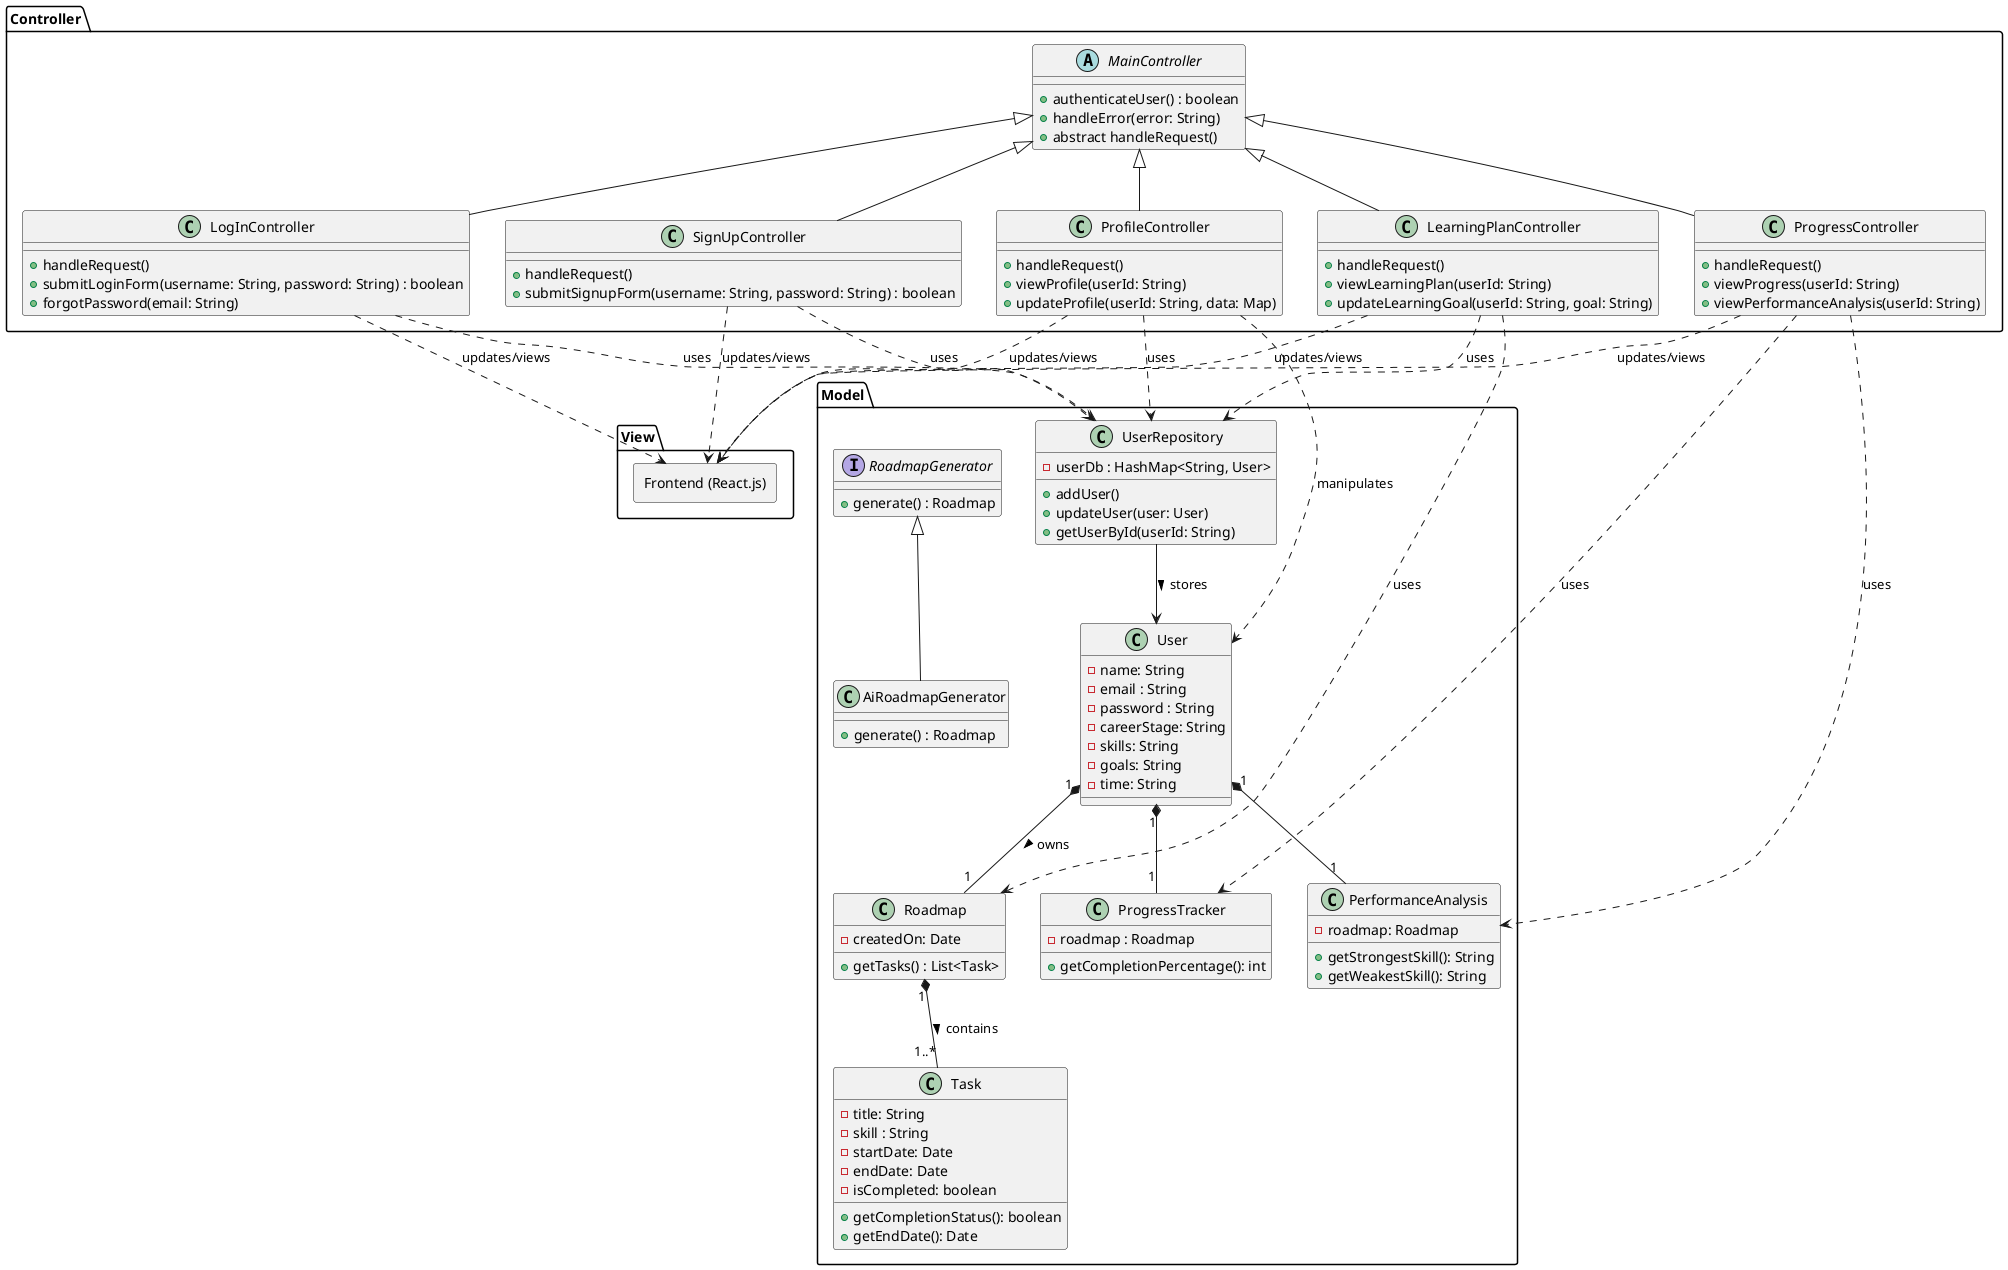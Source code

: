@startuml

allowmixing

package "View" {
    rectangle "Frontend (React.js)" as Frontend
}

package "Controller" {
    abstract class MainController
    class LogInController
    class ProfileController
    class LearningPlanController
    class ProgressController

    MainController <|-- LogInController
    MainController <|-- SignUpController
    MainController <|-- ProfileController
    MainController <|-- LearningPlanController
    MainController <|-- ProgressController

    abstract class MainController {
        + authenticateUser() : boolean
        + handleError(error: String)
        + abstract handleRequest()
    }

    class LogInController {
        + handleRequest()
        + submitLoginForm(username: String, password: String) : boolean
        + forgotPassword(email: String)
    }

    class SignUpController {
        + handleRequest()
        + submitSignupForm(username: String, password: String) : boolean
    }

    class ProfileController {
        + handleRequest()
        + viewProfile(userId: String)
        + updateProfile(userId: String, data: Map)
    }

    class LearningPlanController {
        + handleRequest()
        + viewLearningPlan(userId: String)
        + updateLearningGoal(userId: String, goal: String)
    }

    class ProgressController {
        + handleRequest()
        + viewProgress(userId: String)
        + viewPerformanceAnalysis(userId: String)
    }

}

package "Model" {
    interface RoadmapGenerator
    class AiRoadmapGenerator

    RoadmapGenerator <|-- AiRoadmapGenerator
    User "1" *-- "1" Roadmap : owns >
    User "1" *-- "1" ProgressTracker
    User "1" *-- "1" PerformanceAnalysis
    Roadmap "1" *-- "1..*" Task : contains >
    ' Should not be that the interface generates the roadmap as the logic is not within the interface
    UserRepository --> User : stores >

    class User {
    - name: String
    - email : String
    - password : String
    - careerStage: String
    - skills: String
    - goals: String
    - time: String
    }

    class Roadmap {
    - createdOn: Date
    + getTasks() : List<Task>
    }

    class Task {
    - title: String
    - skill : String
    - startDate: Date
    - endDate: Date
    - isCompleted: boolean
    + getCompletionStatus(): boolean
    + getEndDate(): Date
    }

    class ProgressTracker {
    - roadmap : Roadmap
    + getCompletionPercentage(): int
    }

    class PerformanceAnalysis {
    - roadmap: Roadmap
    + getStrongestSkill(): String
    + getWeakestSkill(): String
    }

    interface RoadmapGenerator {
    + generate() : Roadmap
    }

    class AiRoadmapGenerator {
    + generate() : Roadmap
    }

    class UserRepository {
        - userDb : HashMap<String, User>
        + addUser()
        + updateUser(user: User)
        + getUserById(userId: String)
    }
}

ProfileController ..> UserRepository : uses
ProfileController ..> User : manipulates

LearningPlanController ..> Roadmap : uses
LearningPlanController ..> UserRepository : uses

ProgressController ..> ProgressTracker : uses
ProgressController ..> PerformanceAnalysis : uses

LogInController ..> UserRepository : uses
SignUpController ..> UserRepository : uses

ProfileController ..> Frontend : updates/views
LearningPlanController ..> Frontend : updates/views
ProgressController ..> Frontend : updates/views
LogInController ..> Frontend : updates/views
SignUpController ..> Frontend : updates/views

@enduml